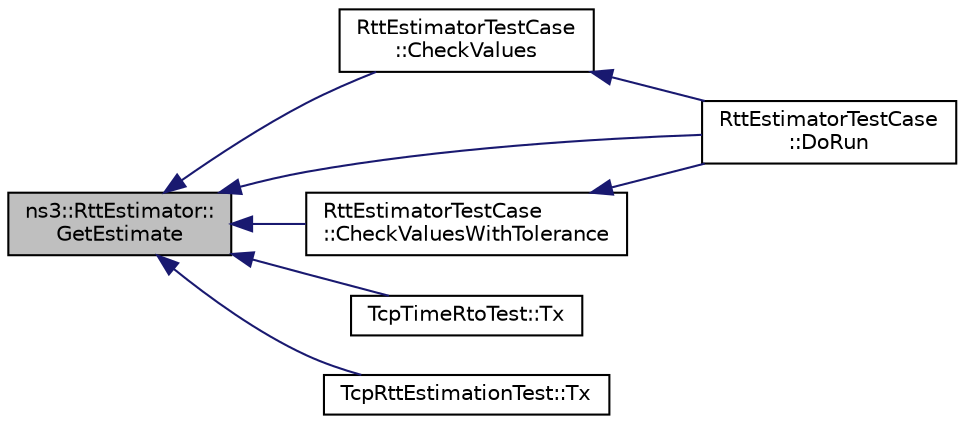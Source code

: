 digraph "ns3::RttEstimator::GetEstimate"
{
  edge [fontname="Helvetica",fontsize="10",labelfontname="Helvetica",labelfontsize="10"];
  node [fontname="Helvetica",fontsize="10",shape=record];
  rankdir="LR";
  Node1 [label="ns3::RttEstimator::\lGetEstimate",height=0.2,width=0.4,color="black", fillcolor="grey75", style="filled", fontcolor="black"];
  Node1 -> Node2 [dir="back",color="midnightblue",fontsize="10",style="solid"];
  Node2 [label="RttEstimatorTestCase\l::CheckValues",height=0.2,width=0.4,color="black", fillcolor="white", style="filled",URL="$dc/dc8/classRttEstimatorTestCase.html#ac867e75a325f327d4efbcd97bc1f7365",tooltip="Check RTT values. "];
  Node2 -> Node3 [dir="back",color="midnightblue",fontsize="10",style="solid"];
  Node3 [label="RttEstimatorTestCase\l::DoRun",height=0.2,width=0.4,color="black", fillcolor="white", style="filled",URL="$dc/dc8/classRttEstimatorTestCase.html#a0f7b32f862450cf750923c9be8ec0918",tooltip="Implementation to actually run this TestCase. "];
  Node1 -> Node4 [dir="back",color="midnightblue",fontsize="10",style="solid"];
  Node4 [label="RttEstimatorTestCase\l::CheckValuesWithTolerance",height=0.2,width=0.4,color="black", fillcolor="white", style="filled",URL="$dc/dc8/classRttEstimatorTestCase.html#a9ac2c6a3481c9f02178235ec1ef68b66",tooltip="Check RTT values with a 1 nanosecond of tolerance. "];
  Node4 -> Node3 [dir="back",color="midnightblue",fontsize="10",style="solid"];
  Node1 -> Node3 [dir="back",color="midnightblue",fontsize="10",style="solid"];
  Node1 -> Node5 [dir="back",color="midnightblue",fontsize="10",style="solid"];
  Node5 [label="TcpTimeRtoTest::Tx",height=0.2,width=0.4,color="black", fillcolor="white", style="filled",URL="$dc/da7/classTcpTimeRtoTest.html#ae8f215f01bf8d8f198c5701029f60b1e",tooltip="Packet transmitted down to IP layer. "];
  Node1 -> Node6 [dir="back",color="midnightblue",fontsize="10",style="solid"];
  Node6 [label="TcpRttEstimationTest::Tx",height=0.2,width=0.4,color="black", fillcolor="white", style="filled",URL="$dc/deb/classTcpRttEstimationTest.html#ab5ad5c4ad8bb1fc46cc6eedd9a36bca5",tooltip="Packet transmitted down to IP layer. "];
}
